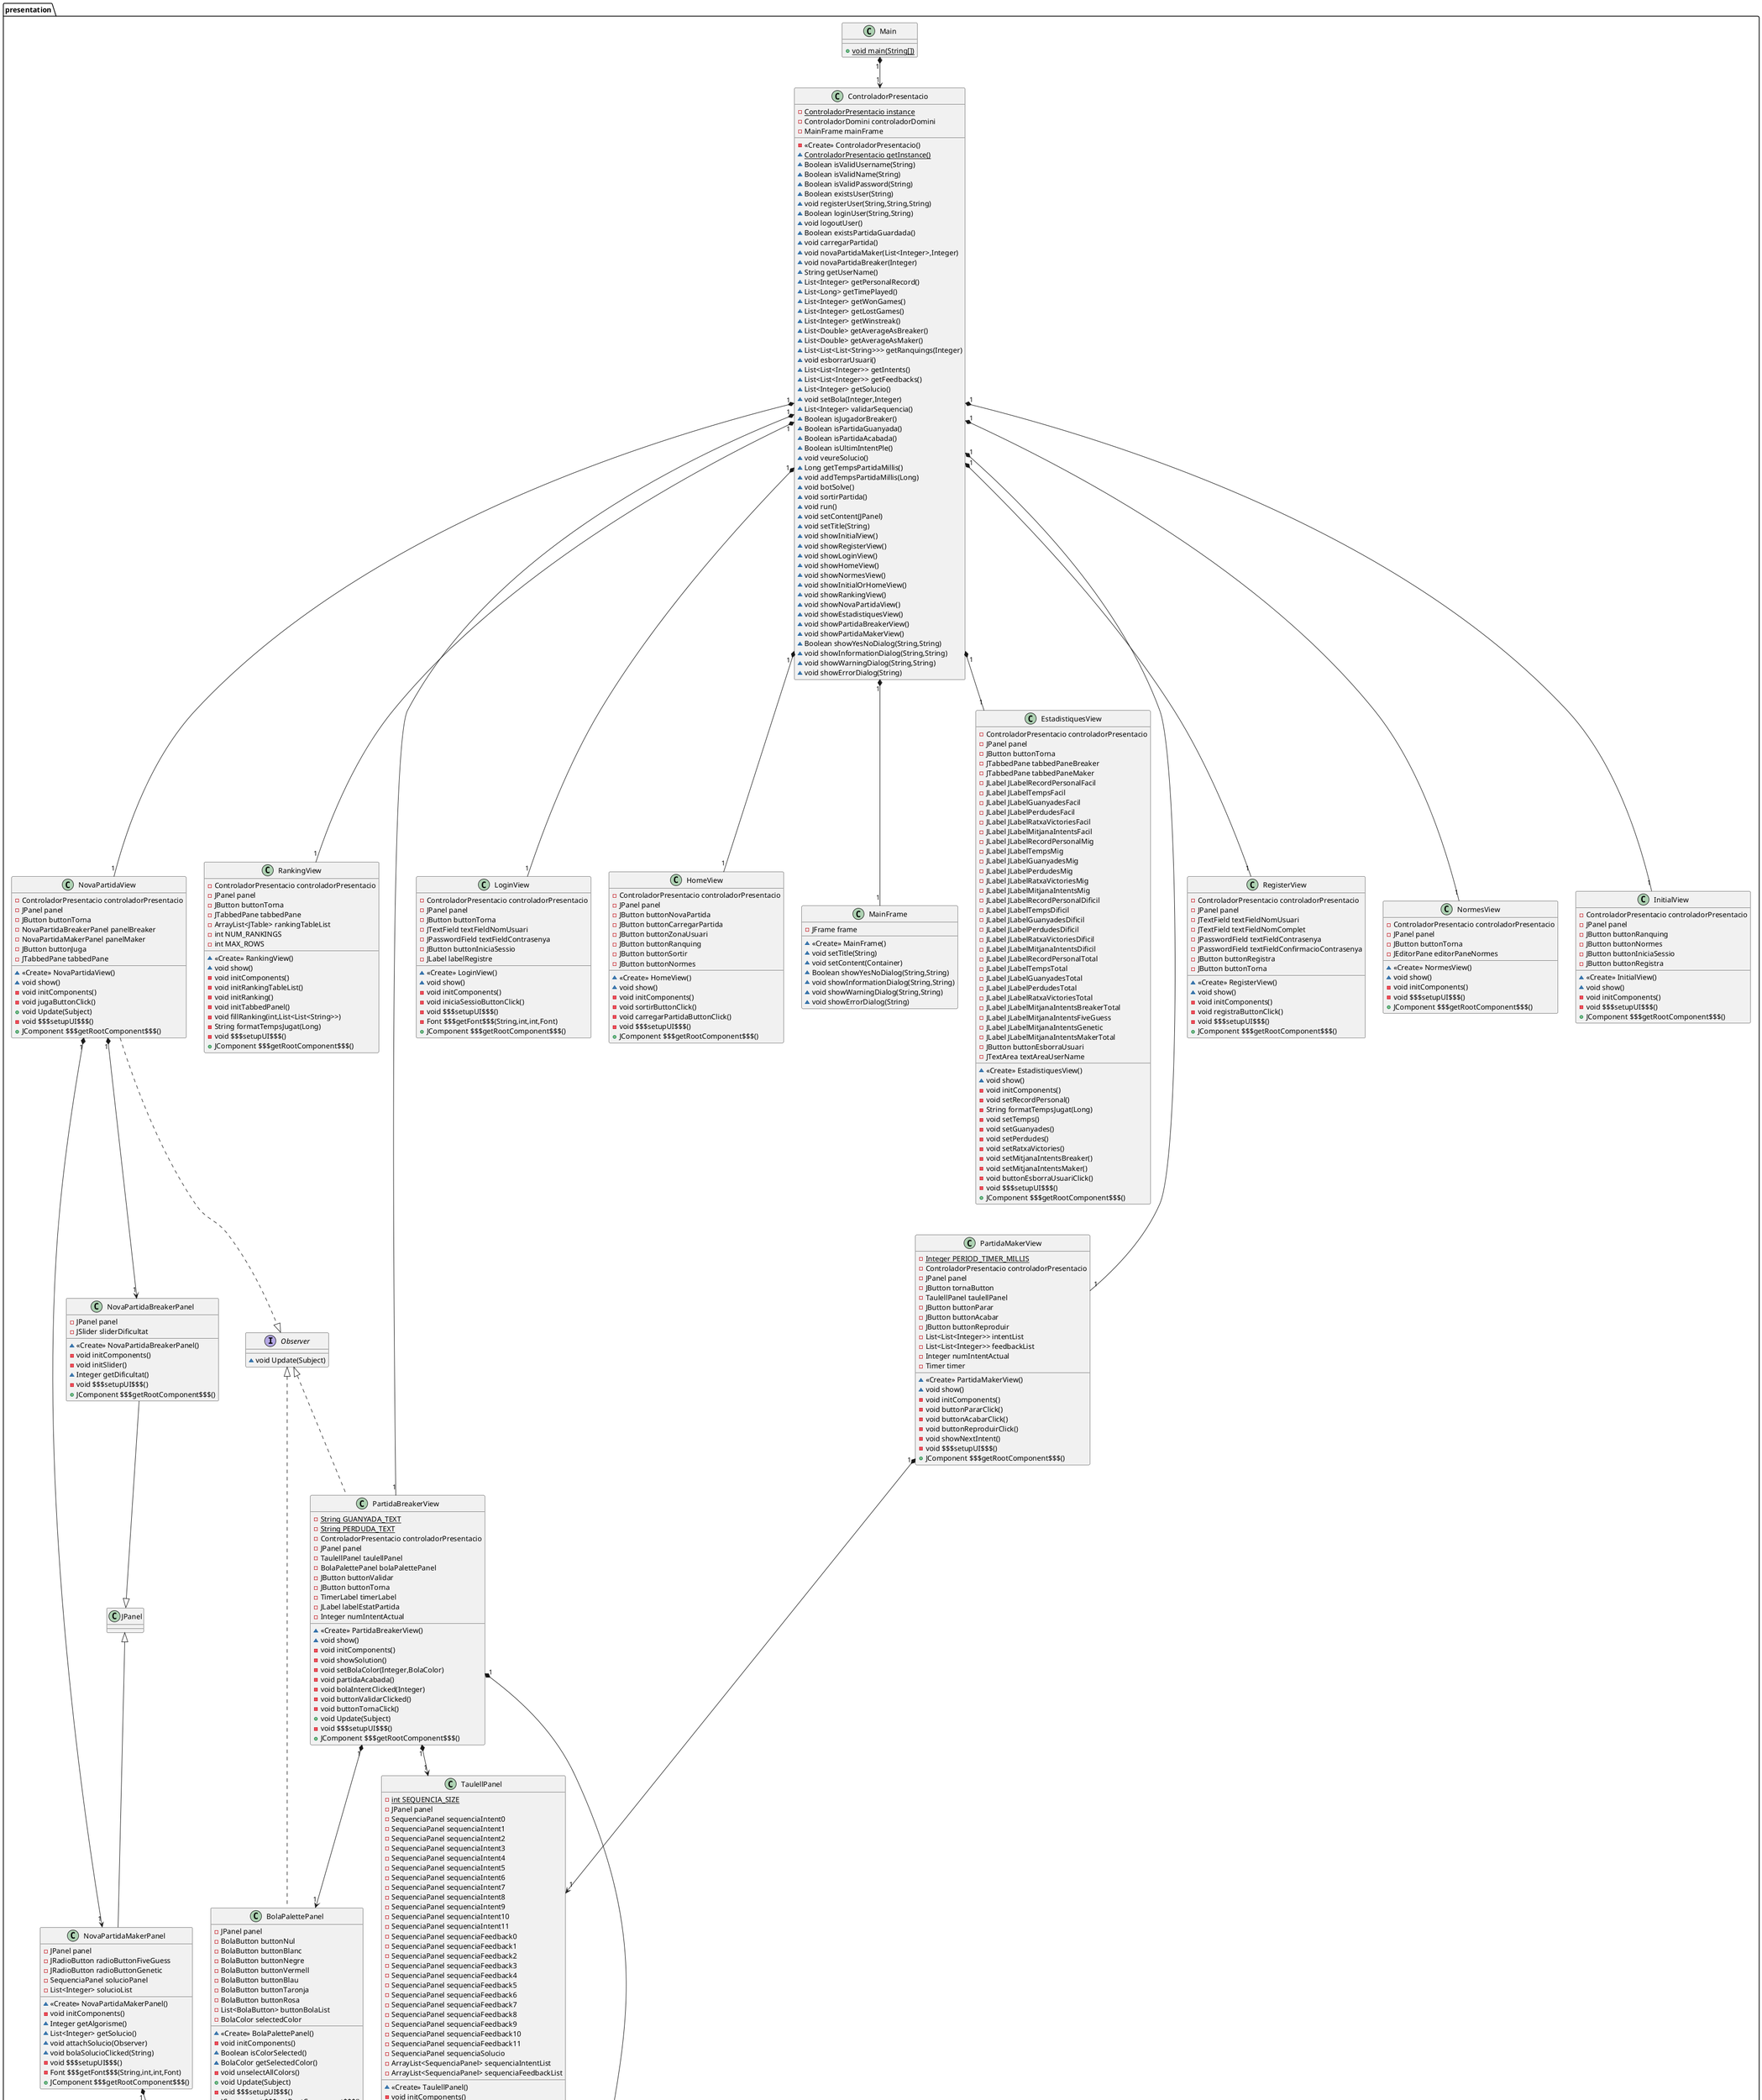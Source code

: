 @startuml
class presentation.BolaPalettePanel {
- JPanel panel
- BolaButton buttonNul
- BolaButton buttonBlanc
- BolaButton buttonNegre
- BolaButton buttonVermell
- BolaButton buttonBlau
- BolaButton buttonTaronja
- BolaButton buttonRosa
- List<BolaButton> buttonBolaList
- BolaColor selectedColor
~ <<Create>> BolaPalettePanel()
- void initComponents()
~ Boolean isColorSelected()
~ BolaColor getSelectedColor()
- void unselectAllColors()
+ void Update(Subject)
- void $$$setupUI$$$()
+ JComponent $$$getRootComponent$$$()
}
class presentation.RankingView {
- ControladorPresentacio controladorPresentacio
- JPanel panel
- JButton buttonTorna
- JTabbedPane tabbedPane
- ArrayList<JTable> rankingTableList
- int NUM_RANKINGS
- int MAX_ROWS
~ <<Create>> RankingView()
~ void show()
- void initComponents()
- void initRankingTableList()
- void initRanking()
- void initTabbedPanel()
- void fillRanking(int,List<List<String>>)
- String formatTempsJugat(Long)
- void $$$setupUI$$$()
+ JComponent $$$getRootComponent$$$()
}
class presentation.Main {
+ {static} void main(String[])
}
class presentation.PartidaBreakerView {
- {static} String GUANYADA_TEXT
- {static} String PERDUDA_TEXT
- ControladorPresentacio controladorPresentacio
- JPanel panel
- TaulellPanel taulellPanel
- BolaPalettePanel bolaPalettePanel
- JButton buttonValidar
- JButton buttonTorna
- TimerLabel timerLabel
- JLabel labelEstatPartida
- Integer numIntentActual
~ <<Create>> PartidaBreakerView()
~ void show()
- void initComponents()
- void showSolution()
- void setBolaColor(Integer,BolaColor)
- void partidaAcabada()
- void bolaIntentClicked(Integer)
- void buttonValidarClicked()
- void buttonTornaClick()
+ void Update(Subject)
- void $$$setupUI$$$()
+ JComponent $$$getRootComponent$$$()
}
class presentation.LoginView {
- ControladorPresentacio controladorPresentacio
- JPanel panel
- JButton buttonTorna
- JTextField textFieldNomUsuari
- JPasswordField textFieldContrasenya
- JButton buttonIniciaSessio
- JLabel labelRegistre
~ <<Create>> LoginView()
~ void show()
- void initComponents()
- void iniciaSessioButtonClick()
- void $$$setupUI$$$()
- Font $$$getFont$$$(String,int,int,Font)
+ JComponent $$$getRootComponent$$$()
}
class presentation.BolaButton {
- JButton button
- String id
- BolaColor bolaColor
- JPanel panel
~ <<Create>> BolaButton()
- void initComponents()
~ String getID()
~ void setID(String)
~ BolaColor getBolaColor()
~ void setBolaColor(BolaColor)
~ void setEnabled(Boolean)
~ void setBorder(Boolean)
- void $$$setupUI$$$()
+ JComponent $$$getRootComponent$$$()
}
class presentation.BolaButton$ColorIcon {
- int size
- Color color
~ <<Create>> ColorIcon(int,Color)
+ void paintIcon(Component,Graphics,int,int)
+ int getIconWidth()
+ int getIconHeight()
}
enum presentation.BolaColor {
+  NUL
+  BLANC
+  NEGRE
+  VERMELL
+  BLAU
+  TARONJA
+  ROSA
- Color color
- Integer number
~ <<Create>> BolaColor(Color,Integer)
~ Color getColor()
~ Integer getNumber()
~ {static} BolaColor findByNumber(Integer)
~ {static} int getNumColors()
}
class presentation.NovaPartidaView {
- ControladorPresentacio controladorPresentacio
- JPanel panel
- JButton buttonTorna
- NovaPartidaBreakerPanel panelBreaker
- NovaPartidaMakerPanel panelMaker
- JButton buttonJuga
- JTabbedPane tabbedPane
~ <<Create>> NovaPartidaView()
~ void show()
- void initComponents()
- void jugaButtonClick()
+ void Update(Subject)
- void $$$setupUI$$$()
+ JComponent $$$getRootComponent$$$()
}
class presentation.NovaPartidaBreakerPanel {
- JPanel panel
- JSlider sliderDificultat
~ <<Create>> NovaPartidaBreakerPanel()
- void initComponents()
- void initSlider()
~ Integer getDificultat()
- void $$$setupUI$$$()
+ JComponent $$$getRootComponent$$$()
}
class presentation.HomeView {
- ControladorPresentacio controladorPresentacio
- JPanel panel
- JButton buttonNovaPartida
- JButton buttonCarregarPartida
- JButton buttonZonaUsuari
- JButton buttonRanquing
- JButton buttonSortir
- JButton buttonNormes
~ <<Create>> HomeView()
~ void show()
- void initComponents()
- void sortirButtonClick()
- void carregarPartidaButtonClick()
- void $$$setupUI$$$()
+ JComponent $$$getRootComponent$$$()
}
class presentation.MainFrame {
- JFrame frame
~ <<Create>> MainFrame()
~ void setTitle(String)
~ void setContent(Container)
~ Boolean showYesNoDialog(String,String)
~ void showInformationDialog(String,String)
~ void showWarningDialog(String,String)
~ void showErrorDialog(String)
}
class presentation.EstadistiquesView {
- ControladorPresentacio controladorPresentacio
- JPanel panel
- JButton buttonTorna
- JTabbedPane tabbedPaneBreaker
- JTabbedPane tabbedPaneMaker
- JLabel JLabelRecordPersonalFacil
- JLabel JLabelTempsFacil
- JLabel JLabelGuanyadesFacil
- JLabel JLabelPerdudesFacil
- JLabel JLabelRatxaVictoriesFacil
- JLabel JLabelMitjanaIntentsFacil
- JLabel JLabelRecordPersonalMig
- JLabel JLabelTempsMig
- JLabel JLabelGuanyadesMig
- JLabel JLabelPerdudesMig
- JLabel JLabelRatxaVictoriesMig
- JLabel JLabelMitjanaIntentsMig
- JLabel JLabelRecordPersonalDificil
- JLabel JLabelTempsDificil
- JLabel JLabelGuanyadesDificil
- JLabel JLabelPerdudesDificil
- JLabel JLabelRatxaVictoriesDificil
- JLabel JLabelMitjanaIntentsDificil
- JLabel JLabelRecordPersonalTotal
- JLabel JLabelTempsTotal
- JLabel JLabelGuanyadesTotal
- JLabel JLabelPerdudesTotal
- JLabel JLabelRatxaVictoriesTotal
- JLabel JLabelMitjanaIntentsBreakerTotal
- JLabel JLabelMitjanaIntentsFiveGuess
- JLabel JLabelMitjanaIntentsGenetic
- JLabel JLabelMitjanaIntentsMakerTotal
- JButton buttonEsborraUsuari
- JTextArea textAreaUserName
~ <<Create>> EstadistiquesView()
~ void show()
- void initComponents()
- void setRecordPersonal()
- String formatTempsJugat(Long)
- void setTemps()
- void setGuanyades()
- void setPerdudes()
- void setRatxaVictories()
- void setMitjanaIntentsBreaker()
- void setMitjanaIntentsMaker()
- void buttonEsborraUsuariClick()
- void $$$setupUI$$$()
+ JComponent $$$getRootComponent$$$()
}
class presentation.PartidaMakerView {
- {static} Integer PERIOD_TIMER_MILLIS
- ControladorPresentacio controladorPresentacio
- JPanel panel
- JButton tornaButton
- TaulellPanel taulellPanel
- JButton buttonParar
- JButton buttonAcabar
- JButton buttonReproduir
- List<List<Integer>> intentList
- List<List<Integer>> feedbackList
- Integer numIntentActual
- Timer timer
~ <<Create>> PartidaMakerView()
~ void show()
- void initComponents()
- void buttonPararClick()
- void buttonAcabarClick()
- void buttonReproduirClick()
- void showNextIntent()
- void $$$setupUI$$$()
+ JComponent $$$getRootComponent$$$()
}
interface presentation.Observer {
~ void Update(Subject)
}
class presentation.TaulellPanel {
- {static} int SEQUENCIA_SIZE
- JPanel panel
- SequenciaPanel sequenciaIntent0
- SequenciaPanel sequenciaIntent1
- SequenciaPanel sequenciaIntent2
- SequenciaPanel sequenciaIntent3
- SequenciaPanel sequenciaIntent4
- SequenciaPanel sequenciaIntent5
- SequenciaPanel sequenciaIntent6
- SequenciaPanel sequenciaIntent7
- SequenciaPanel sequenciaIntent8
- SequenciaPanel sequenciaIntent9
- SequenciaPanel sequenciaIntent10
- SequenciaPanel sequenciaIntent11
- SequenciaPanel sequenciaFeedback0
- SequenciaPanel sequenciaFeedback1
- SequenciaPanel sequenciaFeedback2
- SequenciaPanel sequenciaFeedback3
- SequenciaPanel sequenciaFeedback4
- SequenciaPanel sequenciaFeedback5
- SequenciaPanel sequenciaFeedback6
- SequenciaPanel sequenciaFeedback7
- SequenciaPanel sequenciaFeedback8
- SequenciaPanel sequenciaFeedback9
- SequenciaPanel sequenciaFeedback10
- SequenciaPanel sequenciaFeedback11
- SequenciaPanel sequenciaSolucio
- ArrayList<SequenciaPanel> sequenciaIntentList
- ArrayList<SequenciaPanel> sequenciaFeedbackList
~ <<Create>> TaulellPanel()
- void initComponents()
- void initSolucio()
- void initFeedbacks()
- void initIntents()
~ void setBolaIntentColor(Integer,Integer,BolaColor)
~ void setFeedbackColors(Integer,List<Integer>)
~ void setIntentColors(Integer,List<Integer>)
~ void setIntentsColors(List<List<Integer>>)
~ void setFeedbacksColors(List<List<Integer>>)
~ void setSolucioColors(List<Integer>)
~ void setSolucioEnabled(Boolean)
~ void setIntentEnabled(Integer,Boolean)
~ void attachToBoles(Observer)
- void $$$setupUI$$$()
+ JComponent $$$getRootComponent$$$()
}
class presentation.TimerLabel {
~ {static} Integer PERIOD_MILLIS
- JPanel panel
- JLabel label
- Long time
- Timer timer
~ <<Create>> TimerLabel()
- void initComponents()
~ void start()
~ void stop()
- void updateTimeString()
~ void setTime(Long)
- void $$$setupUI$$$()
- Font $$$getFont$$$(String,int,int,Font)
+ JComponent $$$getRootComponent$$$()
}
class presentation.NovaPartidaMakerPanel {
- JPanel panel
- JRadioButton radioButtonFiveGuess
- JRadioButton radioButtonGenetic
- SequenciaPanel solucioPanel
- List<Integer> solucioList
~ <<Create>> NovaPartidaMakerPanel()
- void initComponents()
~ Integer getAlgorisme()
~ List<Integer> getSolucio()
~ void attachSolucio(Observer)
~ void bolaSolucioClicked(String)
- void $$$setupUI$$$()
- Font $$$getFont$$$(String,int,int,Font)
+ JComponent $$$getRootComponent$$$()
}
class presentation.RegisterView {
- ControladorPresentacio controladorPresentacio
- JPanel panel
- JTextField textFieldNomUsuari
- JTextField textFieldNomComplet
- JPasswordField textFieldContrasenya
- JPasswordField textFieldConfirmacioContrasenya
- JButton buttonRegistra
- JButton buttonTorna
~ <<Create>> RegisterView()
~ void show()
- void initComponents()
- void registraButtonClick()
- void $$$setupUI$$$()
+ JComponent $$$getRootComponent$$$()
}
class presentation.SequenciaPanel {
~ {static} int SEQUENCIA_SIZE
- JPanel panel
- ArrayList<BolaButton> bolaButtonList
- BolaButton bolaButton1
- BolaButton bolaButton2
- BolaButton bolaButton3
- BolaButton bolaButton4
~ <<Create>> SequenciaPanel()
~ void attachToBoles(Observer)
~ void setEnabled(Boolean)
~ void setBolaID(Integer,String)
~ void setBolaColor(Integer,BolaColor)
~ void setSequenciaColors(List<Integer>)
~ List<Integer> getSequenciaColors()
- void $$$setupUI$$$()
+ JComponent $$$getRootComponent$$$()
}
class presentation.ControladorPresentacio {
- {static} ControladorPresentacio instance
- ControladorDomini controladorDomini
- MainFrame mainFrame
- <<Create>> ControladorPresentacio()
~ {static} ControladorPresentacio getInstance()
~ Boolean isValidUsername(String)
~ Boolean isValidName(String)
~ Boolean isValidPassword(String)
~ Boolean existsUser(String)
~ void registerUser(String,String,String)
~ Boolean loginUser(String,String)
~ void logoutUser()
~ Boolean existsPartidaGuardada()
~ void carregarPartida()
~ void novaPartidaMaker(List<Integer>,Integer)
~ void novaPartidaBreaker(Integer)
~ String getUserName()
~ List<Integer> getPersonalRecord()
~ List<Long> getTimePlayed()
~ List<Integer> getWonGames()
~ List<Integer> getLostGames()
~ List<Integer> getWinstreak()
~ List<Double> getAverageAsBreaker()
~ List<Double> getAverageAsMaker()
~ List<List<List<String>>> getRanquings(Integer)
~ void esborrarUsuari()
~ List<List<Integer>> getIntents()
~ List<List<Integer>> getFeedbacks()
~ List<Integer> getSolucio()
~ void setBola(Integer,Integer)
~ List<Integer> validarSequencia()
~ Boolean isJugadorBreaker()
~ Boolean isPartidaGuanyada()
~ Boolean isPartidaAcabada()
~ Boolean isUltimIntentPle()
~ void veureSolucio()
~ Long getTempsPartidaMillis()
~ void addTempsPartidaMillis(Long)
~ void botSolve()
~ void sortirPartida()
~ void run()
~ void setContent(JPanel)
~ void setTitle(String)
~ void showInitialView()
~ void showRegisterView()
~ void showLoginView()
~ void showHomeView()
~ void showNormesView()
~ void showInitialOrHomeView()
~ void showRankingView()
~ void showNovaPartidaView()
~ void showEstadistiquesView()
~ void showPartidaBreakerView()
~ void showPartidaMakerView()
~ Boolean showYesNoDialog(String,String)
~ void showInformationDialog(String,String)
~ void showWarningDialog(String,String)
~ void showErrorDialog(String)
}
class presentation.NormesView {
- ControladorPresentacio controladorPresentacio
- JPanel panel
- JButton buttonTorna
- JEditorPane editorPaneNormes
~ <<Create>> NormesView()
~ void show()
- void initComponents()
- void $$$setupUI$$$()
+ JComponent $$$getRootComponent$$$()
}
class presentation.InitialView {
- ControladorPresentacio controladorPresentacio
- JPanel panel
- JButton buttonRanquing
- JButton buttonNormes
- JButton buttonIniciaSessio
- JButton buttonRegistra
~ <<Create>> InitialView()
~ void show()
- void initComponents()
- void $$$setupUI$$$()
+ JComponent $$$getRootComponent$$$()
}
abstract class presentation.Subject {
- List<Observer> observersList
~ void Attach(Observer)
~ void Notify()
}


presentation.Observer <|.. presentation.BolaPalettePanel
presentation.Observer <|.. presentation.PartidaBreakerView
presentation.Subject <|--u presentation.BolaButton
presentation.BolaButton +.. presentation.BolaButton$ColorIcon
presentation.Icon <|.. presentation.BolaButton$ColorIcon
presentation.Observer <|..u presentation.NovaPartidaView
presentation.JPanel <|--u presentation.NovaPartidaBreakerPanel
presentation.Subject <|-- presentation.TimerLabel
presentation.JPanel <|-- presentation.NovaPartidaMakerPanel



presentation.ControladorPresentacio "1" *-- "1" presentation.InitialView
presentation.ControladorPresentacio "1" *-- "1" presentation.NormesView
presentation.ControladorPresentacio "1" *-- "1" presentation.RegisterView
presentation.ControladorPresentacio "1" *-- "1" presentation.EstadistiquesView
presentation.ControladorPresentacio "1" *-- "1" presentation.RankingView
presentation.ControladorPresentacio "1" *-- "1" presentation.LoginView
presentation.ControladorPresentacio "1" *-- "1" presentation.HomeView
presentation.ControladorPresentacio "1" *-- "1" presentation.PartidaMakerView
presentation.ControladorPresentacio "1" *-- "1" presentation.NovaPartidaView
presentation.ControladorPresentacio "1" *-- "1" presentation.PartidaBreakerView
presentation.Main "1" *--> "1" presentation.ControladorPresentacio
presentation.ControladorPresentacio "1" *-- "1" presentation.MainFrame
presentation.SequenciaPanel "1" *--> "4" presentation.BolaButton
presentation.NovaPartidaMakerPanel "1" *--> "1" presentation.SequenciaPanel
presentation.TaulellPanel "1" *--> "25" presentation.SequenciaPanel
presentation.PartidaMakerView "1" *--> "1" presentation.TaulellPanel
presentation.PartidaBreakerView "1" *--> "1" presentation.TaulellPanel
presentation.PartidaBreakerView "1" *--> "1" presentation.TimerLabel
presentation.PartidaBreakerView "1" *--> "1" presentation.BolaPalettePanel
presentation.BolaPalettePanel "1" *--> "*" presentation.BolaButton
presentation.NovaPartidaView "1" *--> "1" presentation.NovaPartidaMakerPanel
presentation.NovaPartidaView "1" *--> "1" presentation.NovaPartidaBreakerPanel
presentation.BolaColor -[hidden] presentation.BolaButton


@enduml